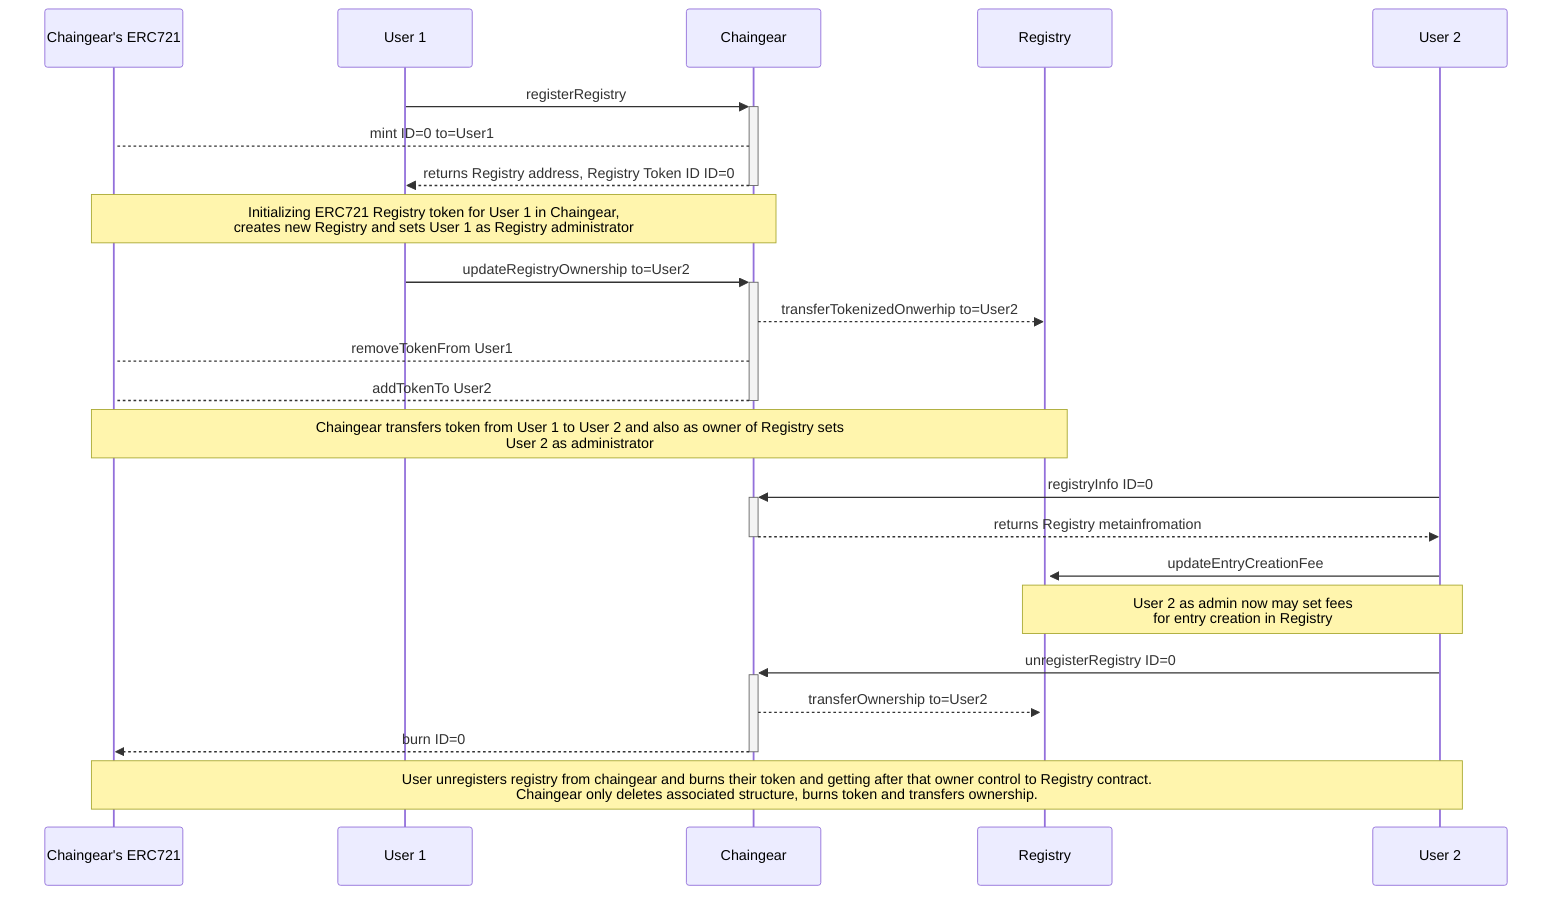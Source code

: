 sequenceDiagram
    participant 721 as Chaingear's ERC721
    participant U1 as User 1
    participant CC as Chaingear
    participant R as Registry
    participant U2 as User 2

    
    U1->>+CC: registerRegistry
    CC-->721: mint ID=0 to=User1
    CC-->>-U1: returns Registry address, Registry Token ID ID=0
    Note over 721, CC: Initializing ERC721 Registry token for User 1 in Chaingear, <br/> creates new Registry and sets User 1 as Registry administrator
    
    U1->>+CC: updateRegistryOwnership to=User2
    CC-->>R: transferTokenizedOnwerhip to=User2
    CC-->721: removeTokenFrom User1
    CC-->-721: addTokenTo User2
    Note over 721, R: Chaingear transfers token from User 1 to User 2 and also as owner of Registry sets <br/> User 2 as administrator
    
    U2->>+CC: registryInfo ID=0
    CC-->>-U2: returns Registry metainfromation
    
    U2->>+R: updateEntryCreationFee
    Note over U2, R: User 2 as admin now may set fees <br/> for entry creation in Registry
    
    U2->>+CC: unregisterRegistry ID=0
    CC-->>R: transferOwnership to=User2
    CC-->>-721: burn ID=0
    Note over 721, U2: User unregisters registry from chaingear and burns their token and getting after that owner control to Registry contract. <br/> Chaingear only deletes associated structure, burns token and transfers ownership.